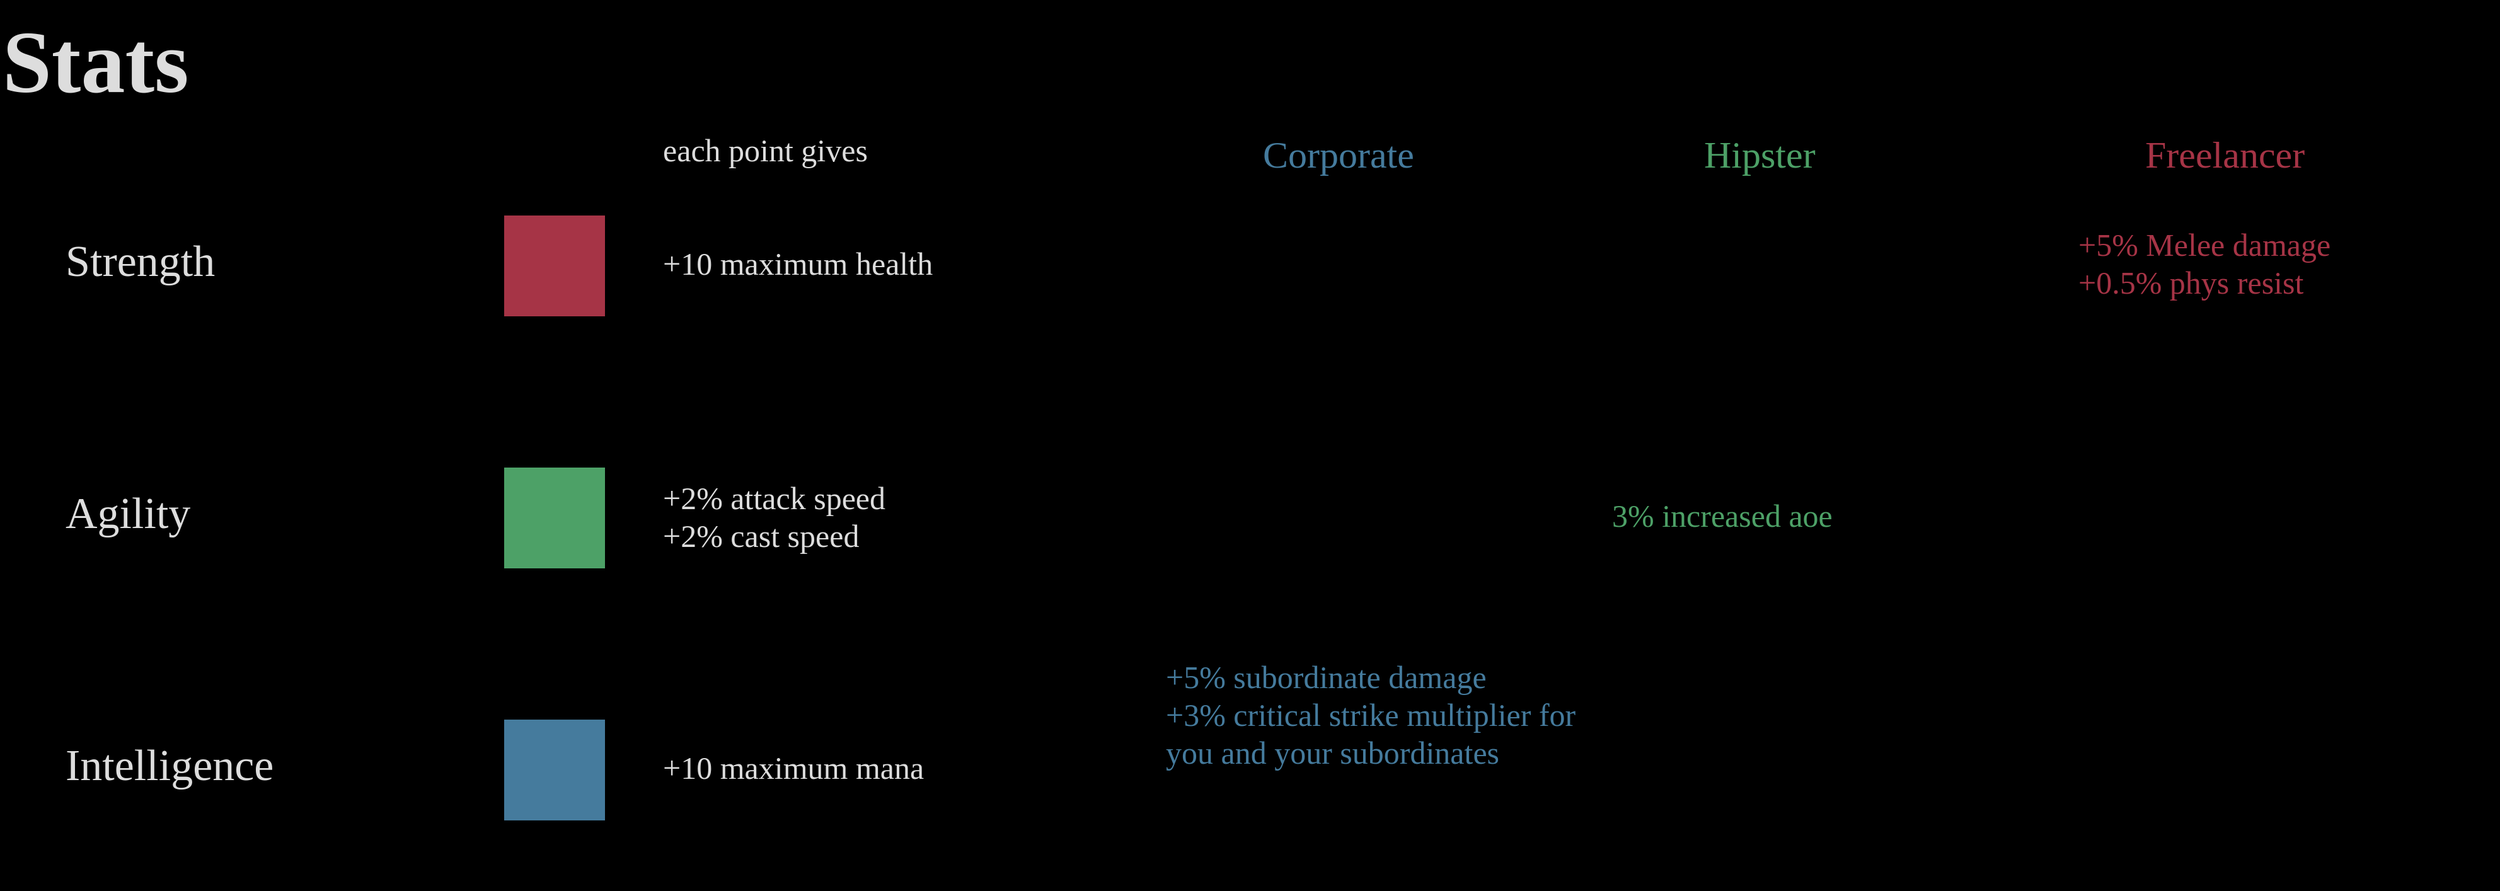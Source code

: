 <mxfile version="13.6.4" type="github">
  <diagram id="6a731a19-8d31-9384-78a2-239565b7b9f0" name="Page-1">
    <mxGraphModel dx="4203" dy="1603" grid="0" gridSize="10" guides="1" tooltips="1" connect="1" arrows="1" fold="0" page="1" pageScale="1" pageWidth="2500" pageHeight="4000" background="#000000" math="0" shadow="0" extFonts="VT323^https://fonts.googleapis.com/css?family=VT323|Major Mono Display^https://fonts.googleapis.com/css?family=Major+Mono+Display">
      <root>
        <mxCell id="0" />
        <mxCell id="1" parent="0" />
        <mxCell id="Oh7ZMSgH7XJKhEOX_fEl-9" value="&lt;b&gt;&lt;font style=&quot;font-size: 70px&quot;&gt;Stats&lt;br&gt;&lt;/font&gt;&lt;/b&gt;" style="whiteSpace=wrap;html=1;strokeColor=none;fillColor=none;fontFamily=Major Mono Display;fontSize=70;fontColor=#dddddd;align=left;FType=g;" parent="1" vertex="1">
          <mxGeometry x="50" y="34" width="798.457" height="97.891" as="geometry" />
        </mxCell>
        <mxCell id="iUC2Urq3A-1W_R837clE-21" value="each point gives" style="whiteSpace=wrap;html=1;strokeColor=none;fillColor=none;fontFamily=Major Mono Display;fontSize=25;fontColor=#dddddd;align=left;fontStyle=0;horizontal=1;verticalAlign=top;container=1;" vertex="1" parent="1">
          <mxGeometry x="574" y="131.89" width="306" height="47" as="geometry">
            <mxRectangle x="275" y="693" width="2980" height="214" as="alternateBounds" />
          </mxGeometry>
        </mxCell>
        <mxCell id="iUC2Urq3A-1W_R837clE-26" value="Corporate" style="whiteSpace=wrap;html=1;strokeColor=none;fillColor=none;fontFamily=Major Mono Display;fontSize=30;align=left;fontStyle=0;horizontal=1;verticalAlign=top;container=1;fontColor=#457B9D;rounded=0;glass=0;sketch=0;shadow=0;strokeWidth=1;" vertex="1" parent="1">
          <mxGeometry x="1050" y="131.89" width="206" height="47" as="geometry">
            <mxRectangle x="275" y="693" width="2980" height="214" as="alternateBounds" />
          </mxGeometry>
        </mxCell>
        <mxCell id="iUC2Urq3A-1W_R837clE-28" value="Hipster" style="whiteSpace=wrap;html=1;strokeColor=none;fillColor=none;fontFamily=Major Mono Display;fontSize=30;align=left;fontStyle=0;horizontal=1;verticalAlign=top;container=1;rounded=0;glass=0;sketch=0;shadow=0;strokeWidth=1;fontColor=#4DA167;" vertex="1" parent="1">
          <mxGeometry x="1400" y="131.89" width="165" height="47" as="geometry">
            <mxRectangle x="275" y="693" width="2980" height="214" as="alternateBounds" />
          </mxGeometry>
        </mxCell>
        <mxCell id="iUC2Urq3A-1W_R837clE-30" value="Freelancer" style="whiteSpace=wrap;html=1;strokeColor=none;fillColor=none;fontFamily=Major Mono Display;fontSize=30;align=left;fontStyle=0;horizontal=1;verticalAlign=top;container=1;rounded=0;glass=0;sketch=0;shadow=0;strokeWidth=1;fontColor=#A63446;" vertex="1" parent="1">
          <mxGeometry x="1750" y="131.89" width="229" height="47" as="geometry">
            <mxRectangle x="275" y="693" width="2980" height="214" as="alternateBounds" />
          </mxGeometry>
        </mxCell>
        <mxCell id="iUC2Urq3A-1W_R837clE-31" value="" style="group" vertex="1" connectable="0" parent="1">
          <mxGeometry x="100" y="405" width="1538.5" height="80" as="geometry" />
        </mxCell>
        <mxCell id="iUC2Urq3A-1W_R837clE-14" value="" style="group" vertex="1" connectable="0" parent="iUC2Urq3A-1W_R837clE-31">
          <mxGeometry width="430" height="80" as="geometry" />
        </mxCell>
        <mxCell id="iUC2Urq3A-1W_R837clE-10" value="Agility" style="whiteSpace=wrap;html=1;strokeColor=none;fillColor=none;fontFamily=Major Mono Display;fontSize=35;fontColor=#dddddd;align=left;fontStyle=0;horizontal=1;verticalAlign=top;container=1;" vertex="1" parent="iUC2Urq3A-1W_R837clE-14">
          <mxGeometry y="9.26" width="223" height="61.48" as="geometry">
            <mxRectangle x="275" y="693" width="2980" height="214" as="alternateBounds" />
          </mxGeometry>
        </mxCell>
        <mxCell id="iUC2Urq3A-1W_R837clE-1" value="" style="whiteSpace=wrap;html=1;aspect=fixed;fillColor=#4da167;strokeColor=none;" vertex="1" parent="iUC2Urq3A-1W_R837clE-14">
          <mxGeometry x="350" width="80" height="80" as="geometry" />
        </mxCell>
        <mxCell id="iUC2Urq3A-1W_R837clE-24" value="+2% attack speed&lt;br&gt;+2% cast speed" style="html=1;strokeColor=none;fillColor=none;fontFamily=Major Mono Display;fontSize=25;fontColor=#dddddd;align=left;fontStyle=0;horizontal=1;verticalAlign=top;container=1;whiteSpace=wrap;" vertex="1" parent="iUC2Urq3A-1W_R837clE-31">
          <mxGeometry x="474" y="2.75" width="353" height="74.5" as="geometry">
            <mxRectangle x="275" y="693" width="2980" height="214" as="alternateBounds" />
          </mxGeometry>
        </mxCell>
        <mxCell id="iUC2Urq3A-1W_R837clE-29" value="3% increased aoe" style="whiteSpace=wrap;html=1;strokeColor=none;fillColor=none;fontFamily=Major Mono Display;fontSize=25;align=left;fontStyle=0;horizontal=1;verticalAlign=top;container=1;fontColor=#4DA167;" vertex="1" parent="iUC2Urq3A-1W_R837clE-31">
          <mxGeometry x="1226.5" y="16.87" width="312" height="46.25" as="geometry">
            <mxRectangle x="275" y="693" width="2980" height="214" as="alternateBounds" />
          </mxGeometry>
        </mxCell>
        <mxCell id="iUC2Urq3A-1W_R837clE-34" value="" style="group" vertex="1" connectable="0" parent="1">
          <mxGeometry x="100" y="550" width="1212" height="190" as="geometry" />
        </mxCell>
        <mxCell id="iUC2Urq3A-1W_R837clE-15" value="" style="group" vertex="1" connectable="0" parent="iUC2Urq3A-1W_R837clE-34">
          <mxGeometry y="55" width="430" height="80" as="geometry" />
        </mxCell>
        <mxCell id="iUC2Urq3A-1W_R837clE-11" value="Intelligence&lt;br&gt;" style="whiteSpace=wrap;html=1;strokeColor=none;fillColor=none;fontFamily=Major Mono Display;fontSize=35;fontColor=#dddddd;align=left;fontStyle=0;horizontal=1;verticalAlign=top;container=1;" vertex="1" parent="iUC2Urq3A-1W_R837clE-15">
          <mxGeometry y="9.26" width="317" height="61.48" as="geometry">
            <mxRectangle x="803" y="995" width="2980" height="214" as="alternateBounds" />
          </mxGeometry>
        </mxCell>
        <mxCell id="iUC2Urq3A-1W_R837clE-2" value="" style="whiteSpace=wrap;html=1;strokeColor=none;fillColor=#457b9d;aspect=fixed;" vertex="1" parent="iUC2Urq3A-1W_R837clE-15">
          <mxGeometry x="350" width="80" height="80" as="geometry" />
        </mxCell>
        <mxCell id="iUC2Urq3A-1W_R837clE-25" value="+10 maximum mana" style="whiteSpace=wrap;html=1;strokeColor=none;fillColor=none;fontFamily=Major Mono Display;fontSize=25;fontColor=#dddddd;align=left;fontStyle=0;horizontal=1;verticalAlign=top;container=1;" vertex="1" parent="iUC2Urq3A-1W_R837clE-34">
          <mxGeometry x="474" y="71.5" width="339" height="47" as="geometry">
            <mxRectangle x="275" y="693" width="2980" height="214" as="alternateBounds" />
          </mxGeometry>
        </mxCell>
        <mxCell id="iUC2Urq3A-1W_R837clE-27" value="+5% subordinate damage&lt;br&gt;+3% critical strike multiplier for you and your subordinates" style="whiteSpace=wrap;html=1;strokeColor=none;fillColor=none;fontFamily=Major Mono Display;fontSize=25;align=left;fontStyle=0;horizontal=1;verticalAlign=top;container=1;fontColor=#457B9D;" vertex="1" parent="iUC2Urq3A-1W_R837clE-34">
          <mxGeometry x="873" width="339" height="190" as="geometry">
            <mxRectangle x="275" y="693" width="2980" height="214" as="alternateBounds" />
          </mxGeometry>
        </mxCell>
        <mxCell id="iUC2Urq3A-1W_R837clE-35" value="" style="group" vertex="1" connectable="0" parent="1">
          <mxGeometry x="100" y="205" width="1932.25" height="80" as="geometry" />
        </mxCell>
        <mxCell id="iUC2Urq3A-1W_R837clE-33" value="+5% Melee damage&lt;br&gt;+0.5% phys resist" style="whiteSpace=wrap;html=1;strokeColor=none;fillColor=none;fontFamily=Major Mono Display;fontSize=25;align=left;fontStyle=0;horizontal=1;verticalAlign=top;container=1;fontColor=#A63446;" vertex="1" parent="iUC2Urq3A-1W_R837clE-35">
          <mxGeometry x="1596.75" y="2.44" width="335.5" height="75.12" as="geometry">
            <mxRectangle x="275" y="693" width="2980" height="214" as="alternateBounds" />
          </mxGeometry>
        </mxCell>
        <mxCell id="iUC2Urq3A-1W_R837clE-22" value="+10 maximum health" style="whiteSpace=wrap;html=1;strokeColor=none;fillColor=none;fontFamily=Major Mono Display;fontSize=25;fontColor=#dddddd;align=left;fontStyle=0;horizontal=1;verticalAlign=top;container=1;" vertex="1" parent="iUC2Urq3A-1W_R837clE-35">
          <mxGeometry x="474" y="16.5" width="339" height="47" as="geometry">
            <mxRectangle x="275" y="693" width="2980" height="214" as="alternateBounds" />
          </mxGeometry>
        </mxCell>
        <mxCell id="iUC2Urq3A-1W_R837clE-9" value="" style="whiteSpace=wrap;html=1;aspect=fixed;strokeColor=none;fillColor=#a63446;" vertex="1" parent="iUC2Urq3A-1W_R837clE-35">
          <mxGeometry x="350" width="80" height="80" as="geometry" />
        </mxCell>
        <mxCell id="iUC2Urq3A-1W_R837clE-18" value="Strength&lt;br&gt;" style="whiteSpace=wrap;html=1;strokeColor=none;fillColor=none;fontFamily=Major Mono Display;fontSize=35;fontColor=#dddddd;align=left;fontStyle=0;horizontal=1;verticalAlign=top;container=1;" vertex="1" parent="iUC2Urq3A-1W_R837clE-35">
          <mxGeometry y="9.26" width="223" height="61.48" as="geometry">
            <mxRectangle x="275" y="693" width="2980" height="214" as="alternateBounds" />
          </mxGeometry>
        </mxCell>
      </root>
    </mxGraphModel>
  </diagram>
</mxfile>
